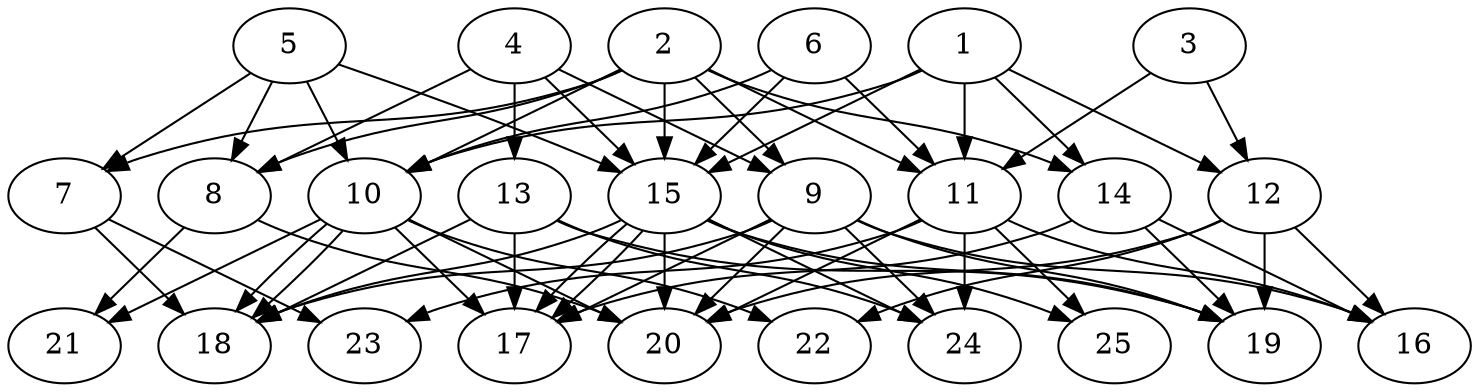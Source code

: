 // DAG automatically generated by daggen at Thu Oct  3 14:00:39 2019
// ./daggen --dot -n 25 --ccr 0.3 --fat 0.7 --regular 0.7 --density 0.7 --mindata 5242880 --maxdata 52428800 
digraph G {
  1 [size="47626240", alpha="0.10", expect_size="14287872"] 
  1 -> 10 [size ="14287872"]
  1 -> 11 [size ="14287872"]
  1 -> 12 [size ="14287872"]
  1 -> 14 [size ="14287872"]
  1 -> 15 [size ="14287872"]
  2 [size="156866560", alpha="0.11", expect_size="47059968"] 
  2 -> 7 [size ="47059968"]
  2 -> 8 [size ="47059968"]
  2 -> 9 [size ="47059968"]
  2 -> 10 [size ="47059968"]
  2 -> 11 [size ="47059968"]
  2 -> 14 [size ="47059968"]
  2 -> 15 [size ="47059968"]
  3 [size="110438400", alpha="0.01", expect_size="33131520"] 
  3 -> 11 [size ="33131520"]
  3 -> 12 [size ="33131520"]
  4 [size="62405973", alpha="0.17", expect_size="18721792"] 
  4 -> 8 [size ="18721792"]
  4 -> 9 [size ="18721792"]
  4 -> 13 [size ="18721792"]
  4 -> 15 [size ="18721792"]
  5 [size="159617707", alpha="0.09", expect_size="47885312"] 
  5 -> 7 [size ="47885312"]
  5 -> 8 [size ="47885312"]
  5 -> 10 [size ="47885312"]
  5 -> 15 [size ="47885312"]
  6 [size="159586987", alpha="0.19", expect_size="47876096"] 
  6 -> 10 [size ="47876096"]
  6 -> 11 [size ="47876096"]
  6 -> 15 [size ="47876096"]
  7 [size="19606187", alpha="0.15", expect_size="5881856"] 
  7 -> 18 [size ="5881856"]
  7 -> 23 [size ="5881856"]
  8 [size="45998080", alpha="0.08", expect_size="13799424"] 
  8 -> 20 [size ="13799424"]
  8 -> 21 [size ="13799424"]
  9 [size="167502507", alpha="0.02", expect_size="50250752"] 
  9 -> 16 [size ="50250752"]
  9 -> 17 [size ="50250752"]
  9 -> 18 [size ="50250752"]
  9 -> 19 [size ="50250752"]
  9 -> 20 [size ="50250752"]
  9 -> 24 [size ="50250752"]
  10 [size="111226880", alpha="0.12", expect_size="33368064"] 
  10 -> 17 [size ="33368064"]
  10 -> 18 [size ="33368064"]
  10 -> 18 [size ="33368064"]
  10 -> 20 [size ="33368064"]
  10 -> 21 [size ="33368064"]
  10 -> 22 [size ="33368064"]
  11 [size="84927147", alpha="0.06", expect_size="25478144"] 
  11 -> 16 [size ="25478144"]
  11 -> 20 [size ="25478144"]
  11 -> 23 [size ="25478144"]
  11 -> 24 [size ="25478144"]
  11 -> 25 [size ="25478144"]
  12 [size="160191147", alpha="0.12", expect_size="48057344"] 
  12 -> 16 [size ="48057344"]
  12 -> 19 [size ="48057344"]
  12 -> 20 [size ="48057344"]
  12 -> 22 [size ="48057344"]
  13 [size="88606720", alpha="0.08", expect_size="26582016"] 
  13 -> 17 [size ="26582016"]
  13 -> 18 [size ="26582016"]
  13 -> 19 [size ="26582016"]
  13 -> 24 [size ="26582016"]
  14 [size="97628160", alpha="0.09", expect_size="29288448"] 
  14 -> 16 [size ="29288448"]
  14 -> 17 [size ="29288448"]
  14 -> 19 [size ="29288448"]
  15 [size="74417493", alpha="0.05", expect_size="22325248"] 
  15 -> 17 [size ="22325248"]
  15 -> 17 [size ="22325248"]
  15 -> 18 [size ="22325248"]
  15 -> 19 [size ="22325248"]
  15 -> 20 [size ="22325248"]
  15 -> 24 [size ="22325248"]
  15 -> 25 [size ="22325248"]
  16 [size="148783787", alpha="0.02", expect_size="44635136"] 
  17 [size="143523840", alpha="0.15", expect_size="43057152"] 
  18 [size="105130667", alpha="0.15", expect_size="31539200"] 
  19 [size="167519573", alpha="0.18", expect_size="50255872"] 
  20 [size="23104853", alpha="0.03", expect_size="6931456"] 
  21 [size="119869440", alpha="0.12", expect_size="35960832"] 
  22 [size="167256747", alpha="0.19", expect_size="50177024"] 
  23 [size="102225920", alpha="0.17", expect_size="30667776"] 
  24 [size="163986773", alpha="0.02", expect_size="49196032"] 
  25 [size="80988160", alpha="0.04", expect_size="24296448"] 
}
